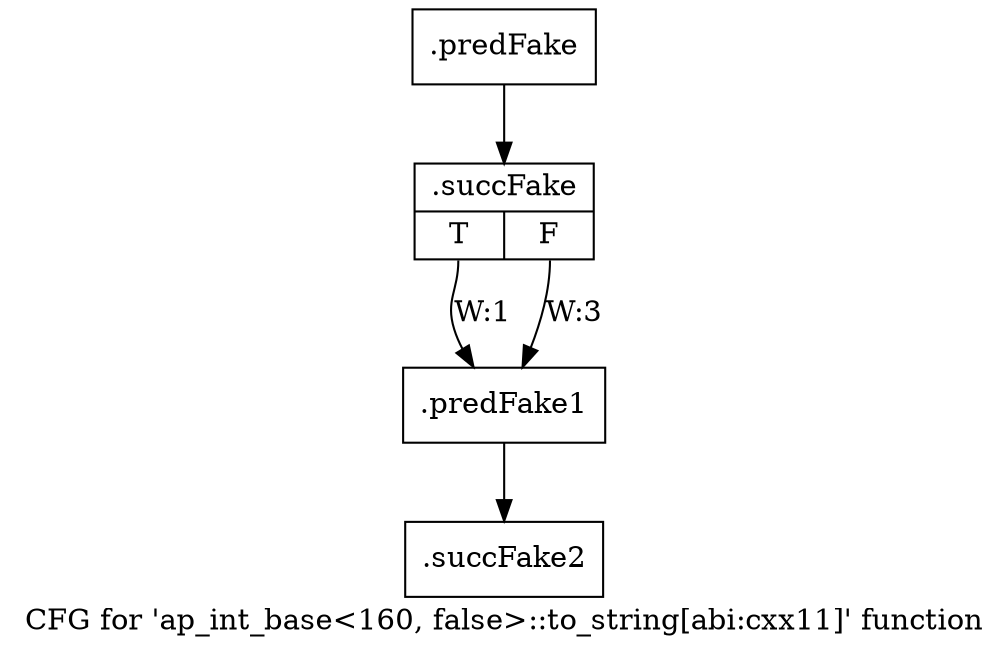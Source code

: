 digraph "CFG for 'ap_int_base\<160, false\>::to_string[abi:cxx11]' function" {
	label="CFG for 'ap_int_base\<160, false\>::to_string[abi:cxx11]' function";

	Node0x58239c0 [shape=record,filename="",linenumber="",label="{.predFake}"];
	Node0x58239c0 -> Node0x606c990[ callList="" memoryops="" filename="/mnt/xilinx/Vitis_HLS/2021.2/include/ap_int_base.h" execusionnum="2"];
	Node0x606c990 [shape=record,filename="/mnt/xilinx/Vitis_HLS/2021.2/include/ap_int_base.h",linenumber="1474",label="{.succFake|{<s0>T|<s1>F}}"];
	Node0x606c990:s0 -> Node0x5825dc0[label="W:1" callList="" memoryops="" filename="/mnt/xilinx/Vitis_HLS/2021.2/include/ap_int_base.h" execusionnum="0"];
	Node0x606c990:s1 -> Node0x5825dc0[label="W:3"];
	Node0x5825dc0 [shape=record,filename="/mnt/xilinx/Vitis_HLS/2021.2/include/ap_int_base.h",linenumber="1475",label="{.predFake1}"];
	Node0x5825dc0 -> Node0x606ca90[ callList="" memoryops="" filename="/mnt/xilinx/Vitis_HLS/2021.2/include/ap_int_base.h" execusionnum="2"];
	Node0x606ca90 [shape=record,filename="/mnt/xilinx/Vitis_HLS/2021.2/include/ap_int_base.h",linenumber="1475",label="{.succFake2}"];
}
